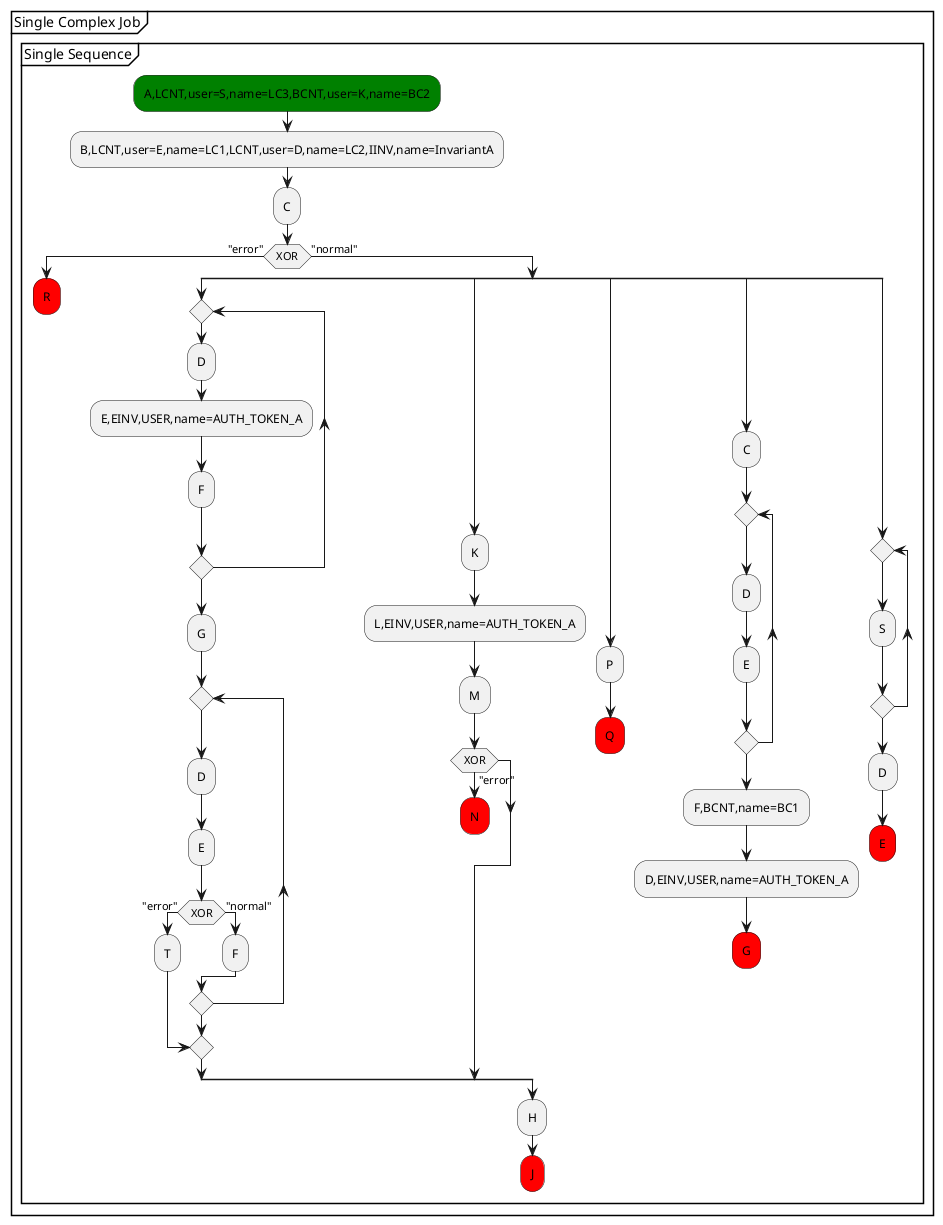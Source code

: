@startuml
partition "Single Complex Job" {
group "Single Sequence"

  #green:A,LCNT,user=S,name=LC3,BCNT,user=K,name=BC2;
  :B,LCNT,user=E,name=LC1,LCNT,user=D,name=LC2,IINV,name=InvariantA;
  :C;
  if (XOR) then ("error")
    #red:R;
    detach
  else ("normal")
    split
      repeat
        :D;
        :E,EINV,USER,name=AUTH_TOKEN_A;
        :F;
      repeat while
      :G;
      repeat
        :D;
        :E;
        if (XOR) then ("error")
          :T;
          break
        else ("normal")
          :F;
        endif
      repeat while
    split again
      :K;
      :L,EINV,USER,name=AUTH_TOKEN_A;
      :M;
      if (XOR) then ("error")
        #red:N;
        detach
      endif    
    split again
      :P;
      #red:Q;
      detach
    split again
      :C;
      repeat
        :D;
        :E;
      repeat while
      :F,BCNT,name=BC1;
      :D,EINV,USER,name=AUTH_TOKEN_A;
      #red:G;
      detach
    split again
      repeat
        :S;
      repeat while
      :D;
      #red:E;
      detach
    end split
    :H;
    #red:J;
    detach
  endif
end group
}
@enduml
